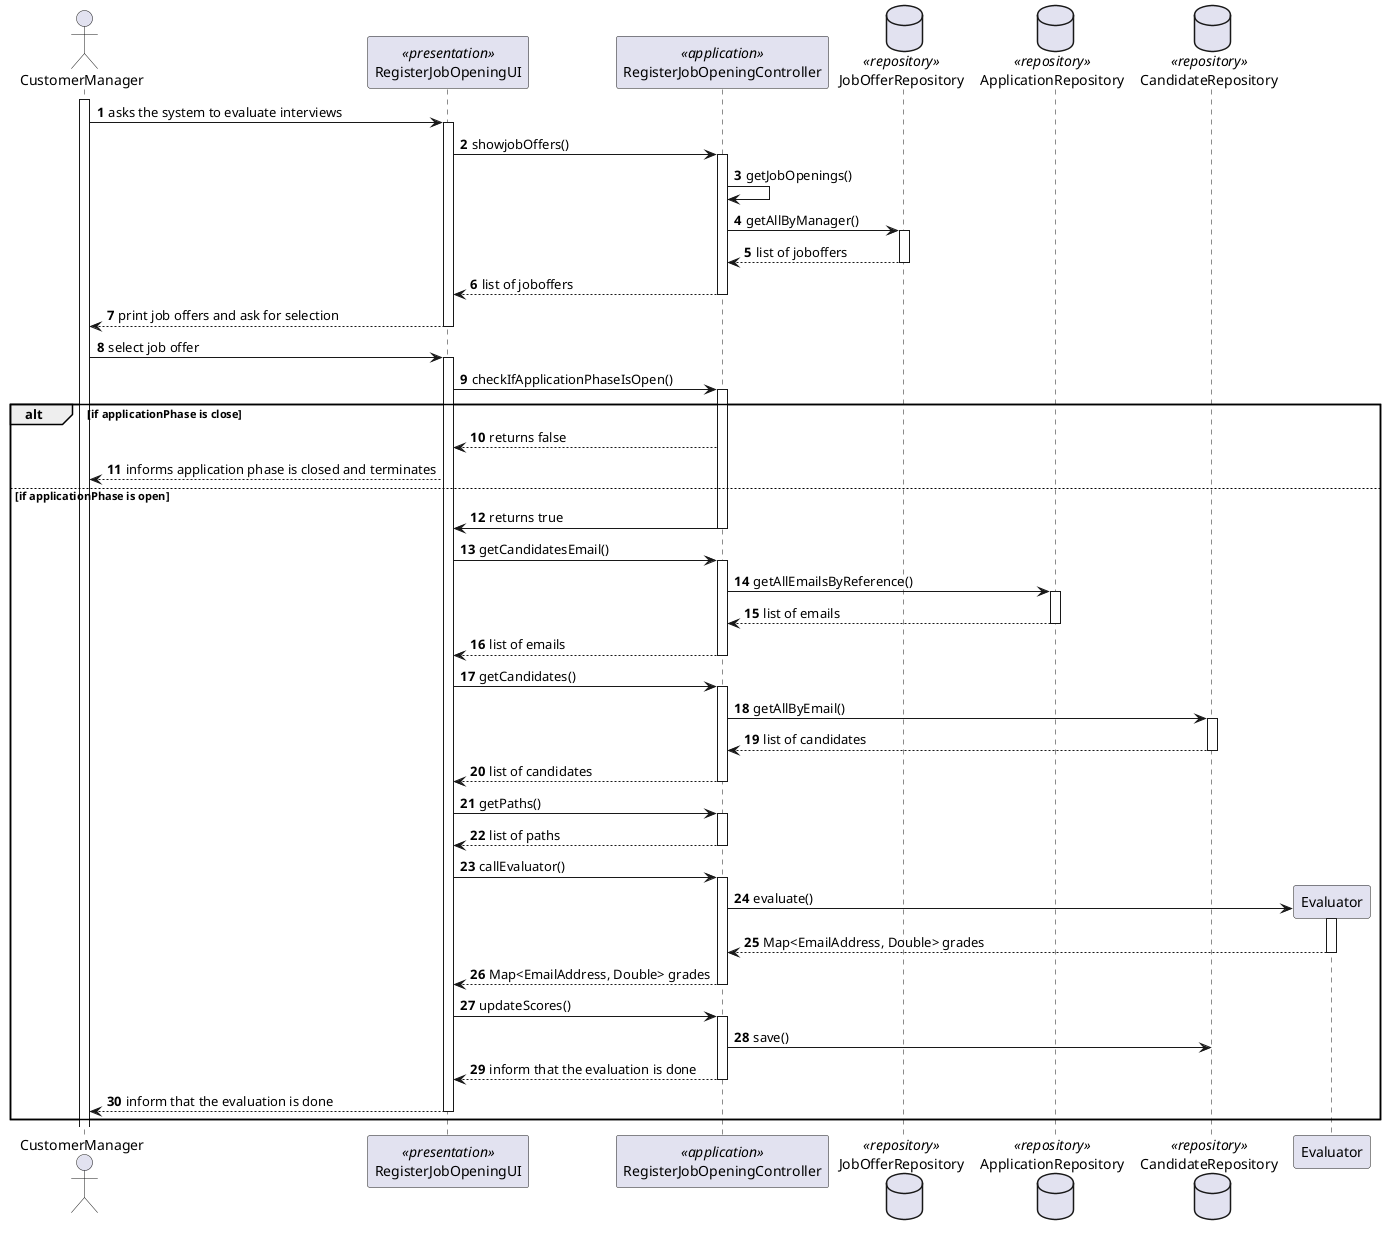 @startuml US1001_SD
autonumber

actor "CustomerManager" as CM
participant "RegisterJobOpeningUI" as UI <<presentation>>
participant "RegisterJobOpeningController" as CTRL <<application>>

database JobOfferRepository as CR <<repository>>
database ApplicationRepository as AR <<repository>>
database CandidateRepository as CAR <<repository>>

participant "Evaluator" as EVAL

activate CM

CM -> UI : asks the system to evaluate interviews
activate UI

UI -> CTRL : showjobOffers()
    activate CTRL

        CTRL -> CTRL : getJobOpenings()

        CTRL -> CR : getAllByManager()
        activate CR

        CR --> CTRL : list of joboffers
        deactivate CR

        CTRL --> UI : list of joboffers
        deactivate CTRL

        UI --> CM : print job offers and ask for selection
        deactivate UI

        CM -> UI : select job offer
        activate UI

        UI -> CTRL : checkIfApplicationPhaseIsOpen()
        activate  CTRL

        alt if applicationPhase is close
        CTRL --> UI : returns false

        UI --> CM : informs application phase is closed and terminates

        else if applicationPhase is open

        CTRL -> UI : returns true
        deactivate CTRL

        UI -> CTRL : getCandidatesEmail()
        activate CTRL

        CTRL -> AR : getAllEmailsByReference()
        activate AR

        AR --> CTRL : list of emails
        deactivate AR

        CTRL --> UI : list of emails
        deactivate CTRL

        UI ->CTRL : getCandidates()
        activate CTRL

        CTRL -> CAR : getAllByEmail()
        activate CAR

        CAR --> CTRL : list of candidates
        deactivate CAR

        CTRL --> UI : list of candidates
        deactivate CTRL

        UI -> CTRL : getPaths()
        activate CTRL

        CTRL --> UI : list of paths
        deactivate CTRL

        UI -> CTRL : callEvaluator()
        activate CTRL

        CTRL -> EVAL** : evaluate()
        activate EVAL

        EVAL --> CTRL : Map<EmailAddress, Double> grades
        deactivate EVAL

        CTRL --> UI : Map<EmailAddress, Double> grades
        deactivate CTRL
        UI -> CTRL : updateScores()
        activate CTRL

        CTRL -> CAR : save()
        deactivate CAR

        CTRL --> UI : inform that the evaluation is done
        deactivate CTRL
        UI --> CM : inform that the evaluation is done
deactivate UI


        end

@enduml
